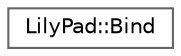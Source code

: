 digraph "Graphical Class Hierarchy"
{
 // LATEX_PDF_SIZE
  bgcolor="transparent";
  edge [fontname=Helvetica,fontsize=10,labelfontname=Helvetica,labelfontsize=10];
  node [fontname=Helvetica,fontsize=10,shape=box,height=0.2,width=0.4];
  rankdir="LR";
  Node0 [id="Node000000",label="LilyPad::Bind",height=0.2,width=0.4,color="grey40", fillcolor="white", style="filled",URL="$classLilyPad_1_1Bind.html",tooltip=" "];
}
